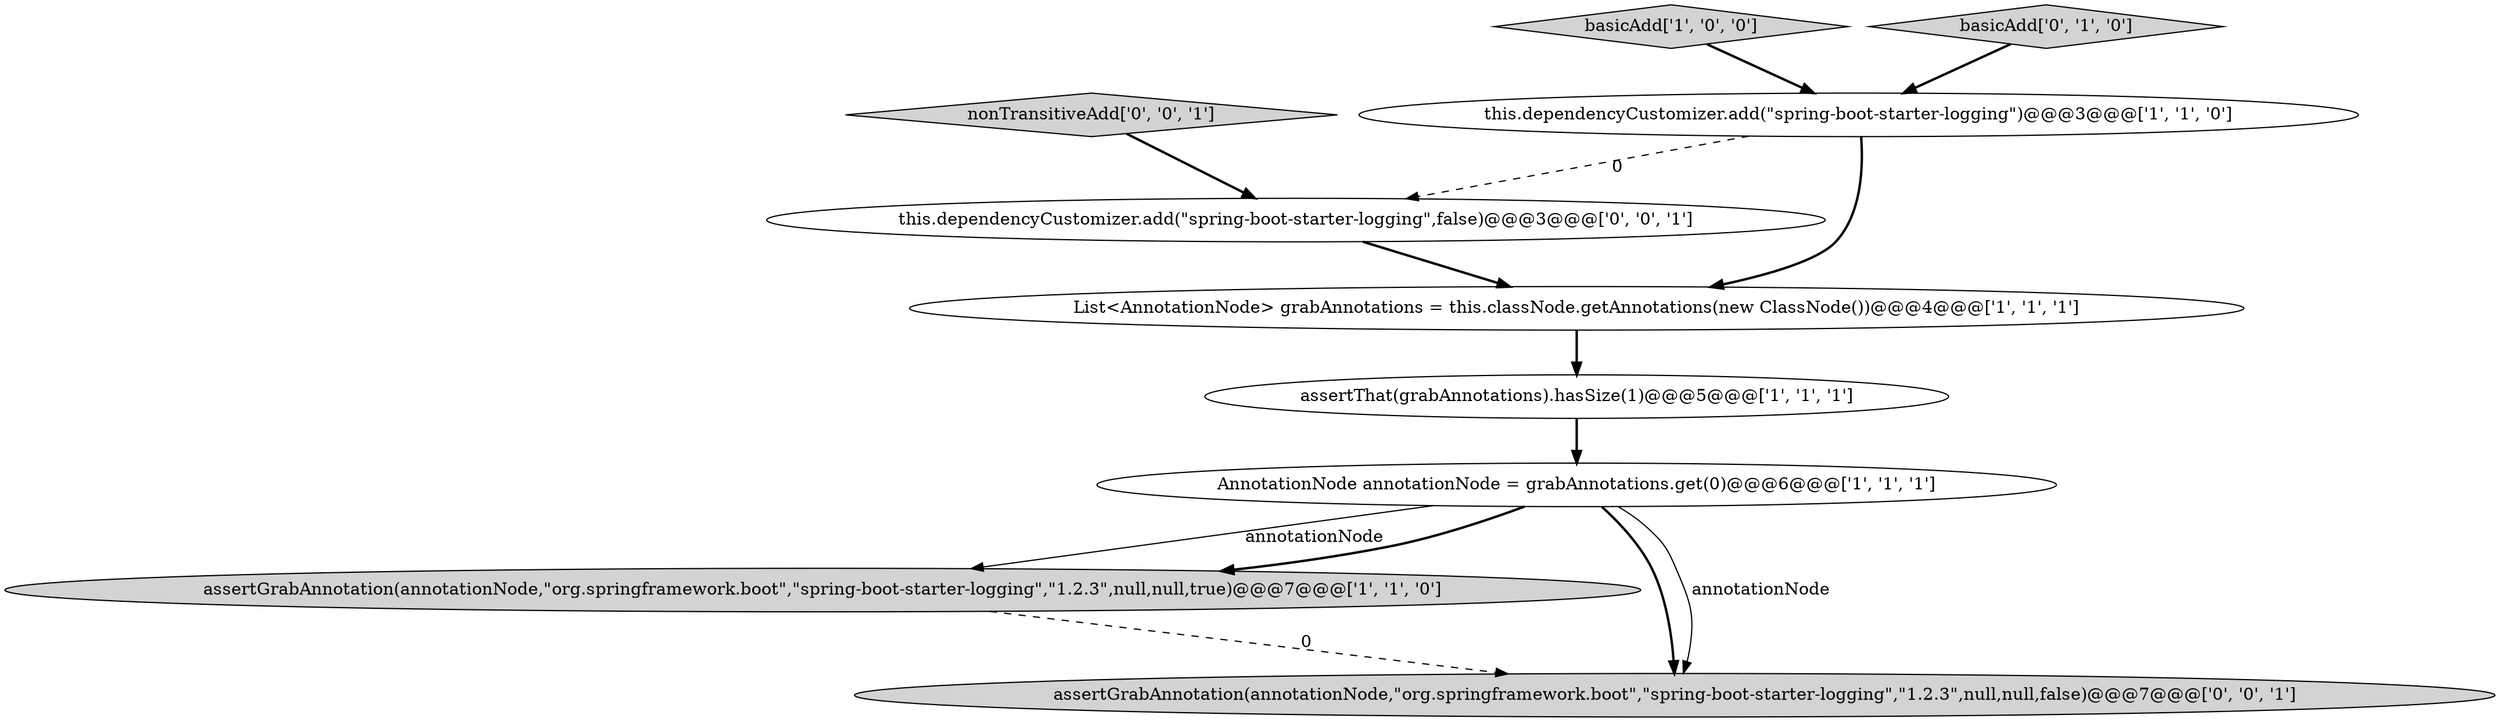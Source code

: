 digraph {
0 [style = filled, label = "List<AnnotationNode> grabAnnotations = this.classNode.getAnnotations(new ClassNode())@@@4@@@['1', '1', '1']", fillcolor = white, shape = ellipse image = "AAA0AAABBB1BBB"];
4 [style = filled, label = "AnnotationNode annotationNode = grabAnnotations.get(0)@@@6@@@['1', '1', '1']", fillcolor = white, shape = ellipse image = "AAA0AAABBB1BBB"];
1 [style = filled, label = "assertThat(grabAnnotations).hasSize(1)@@@5@@@['1', '1', '1']", fillcolor = white, shape = ellipse image = "AAA0AAABBB1BBB"];
5 [style = filled, label = "assertGrabAnnotation(annotationNode,\"org.springframework.boot\",\"spring-boot-starter-logging\",\"1.2.3\",null,null,true)@@@7@@@['1', '1', '0']", fillcolor = lightgray, shape = ellipse image = "AAA0AAABBB1BBB"];
2 [style = filled, label = "this.dependencyCustomizer.add(\"spring-boot-starter-logging\")@@@3@@@['1', '1', '0']", fillcolor = white, shape = ellipse image = "AAA0AAABBB1BBB"];
7 [style = filled, label = "nonTransitiveAdd['0', '0', '1']", fillcolor = lightgray, shape = diamond image = "AAA0AAABBB3BBB"];
3 [style = filled, label = "basicAdd['1', '0', '0']", fillcolor = lightgray, shape = diamond image = "AAA0AAABBB1BBB"];
9 [style = filled, label = "this.dependencyCustomizer.add(\"spring-boot-starter-logging\",false)@@@3@@@['0', '0', '1']", fillcolor = white, shape = ellipse image = "AAA0AAABBB3BBB"];
6 [style = filled, label = "basicAdd['0', '1', '0']", fillcolor = lightgray, shape = diamond image = "AAA0AAABBB2BBB"];
8 [style = filled, label = "assertGrabAnnotation(annotationNode,\"org.springframework.boot\",\"spring-boot-starter-logging\",\"1.2.3\",null,null,false)@@@7@@@['0', '0', '1']", fillcolor = lightgray, shape = ellipse image = "AAA0AAABBB3BBB"];
7->9 [style = bold, label=""];
5->8 [style = dashed, label="0"];
4->8 [style = bold, label=""];
1->4 [style = bold, label=""];
2->0 [style = bold, label=""];
9->0 [style = bold, label=""];
3->2 [style = bold, label=""];
4->5 [style = solid, label="annotationNode"];
2->9 [style = dashed, label="0"];
4->5 [style = bold, label=""];
0->1 [style = bold, label=""];
4->8 [style = solid, label="annotationNode"];
6->2 [style = bold, label=""];
}
